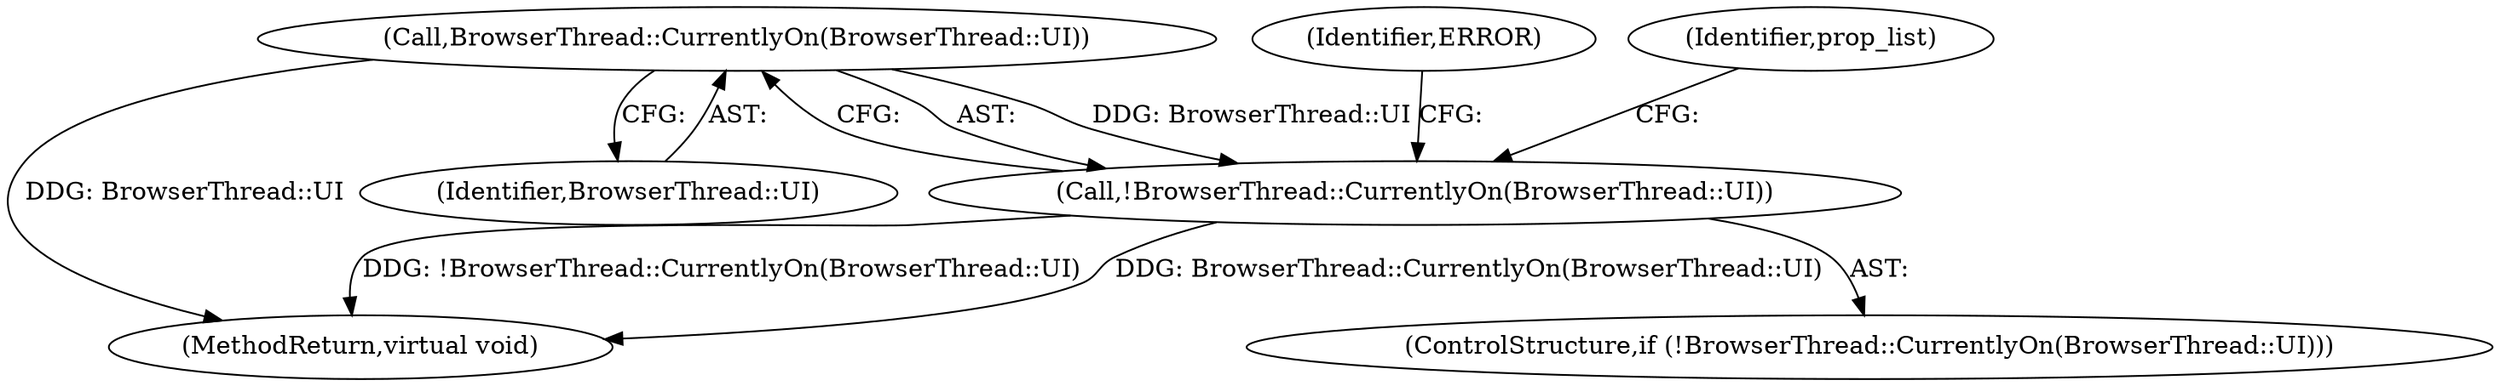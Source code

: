 digraph "0_Chrome_dc7b094a338c6c521f918f478e993f0f74bbea0d_34@API" {
"1000106" [label="(Call,BrowserThread::CurrentlyOn(BrowserThread::UI))"];
"1000105" [label="(Call,!BrowserThread::CurrentlyOn(BrowserThread::UI))"];
"1000111" [label="(Identifier,ERROR)"];
"1000104" [label="(ControlStructure,if (!BrowserThread::CurrentlyOn(BrowserThread::UI)))"];
"1000106" [label="(Call,BrowserThread::CurrentlyOn(BrowserThread::UI))"];
"1000105" [label="(Call,!BrowserThread::CurrentlyOn(BrowserThread::UI))"];
"1000115" [label="(Identifier,prop_list)"];
"1000116" [label="(MethodReturn,virtual void)"];
"1000107" [label="(Identifier,BrowserThread::UI)"];
"1000106" -> "1000105"  [label="AST: "];
"1000106" -> "1000107"  [label="CFG: "];
"1000107" -> "1000106"  [label="AST: "];
"1000105" -> "1000106"  [label="CFG: "];
"1000106" -> "1000116"  [label="DDG: BrowserThread::UI"];
"1000106" -> "1000105"  [label="DDG: BrowserThread::UI"];
"1000105" -> "1000104"  [label="AST: "];
"1000111" -> "1000105"  [label="CFG: "];
"1000115" -> "1000105"  [label="CFG: "];
"1000105" -> "1000116"  [label="DDG: !BrowserThread::CurrentlyOn(BrowserThread::UI)"];
"1000105" -> "1000116"  [label="DDG: BrowserThread::CurrentlyOn(BrowserThread::UI)"];
}
